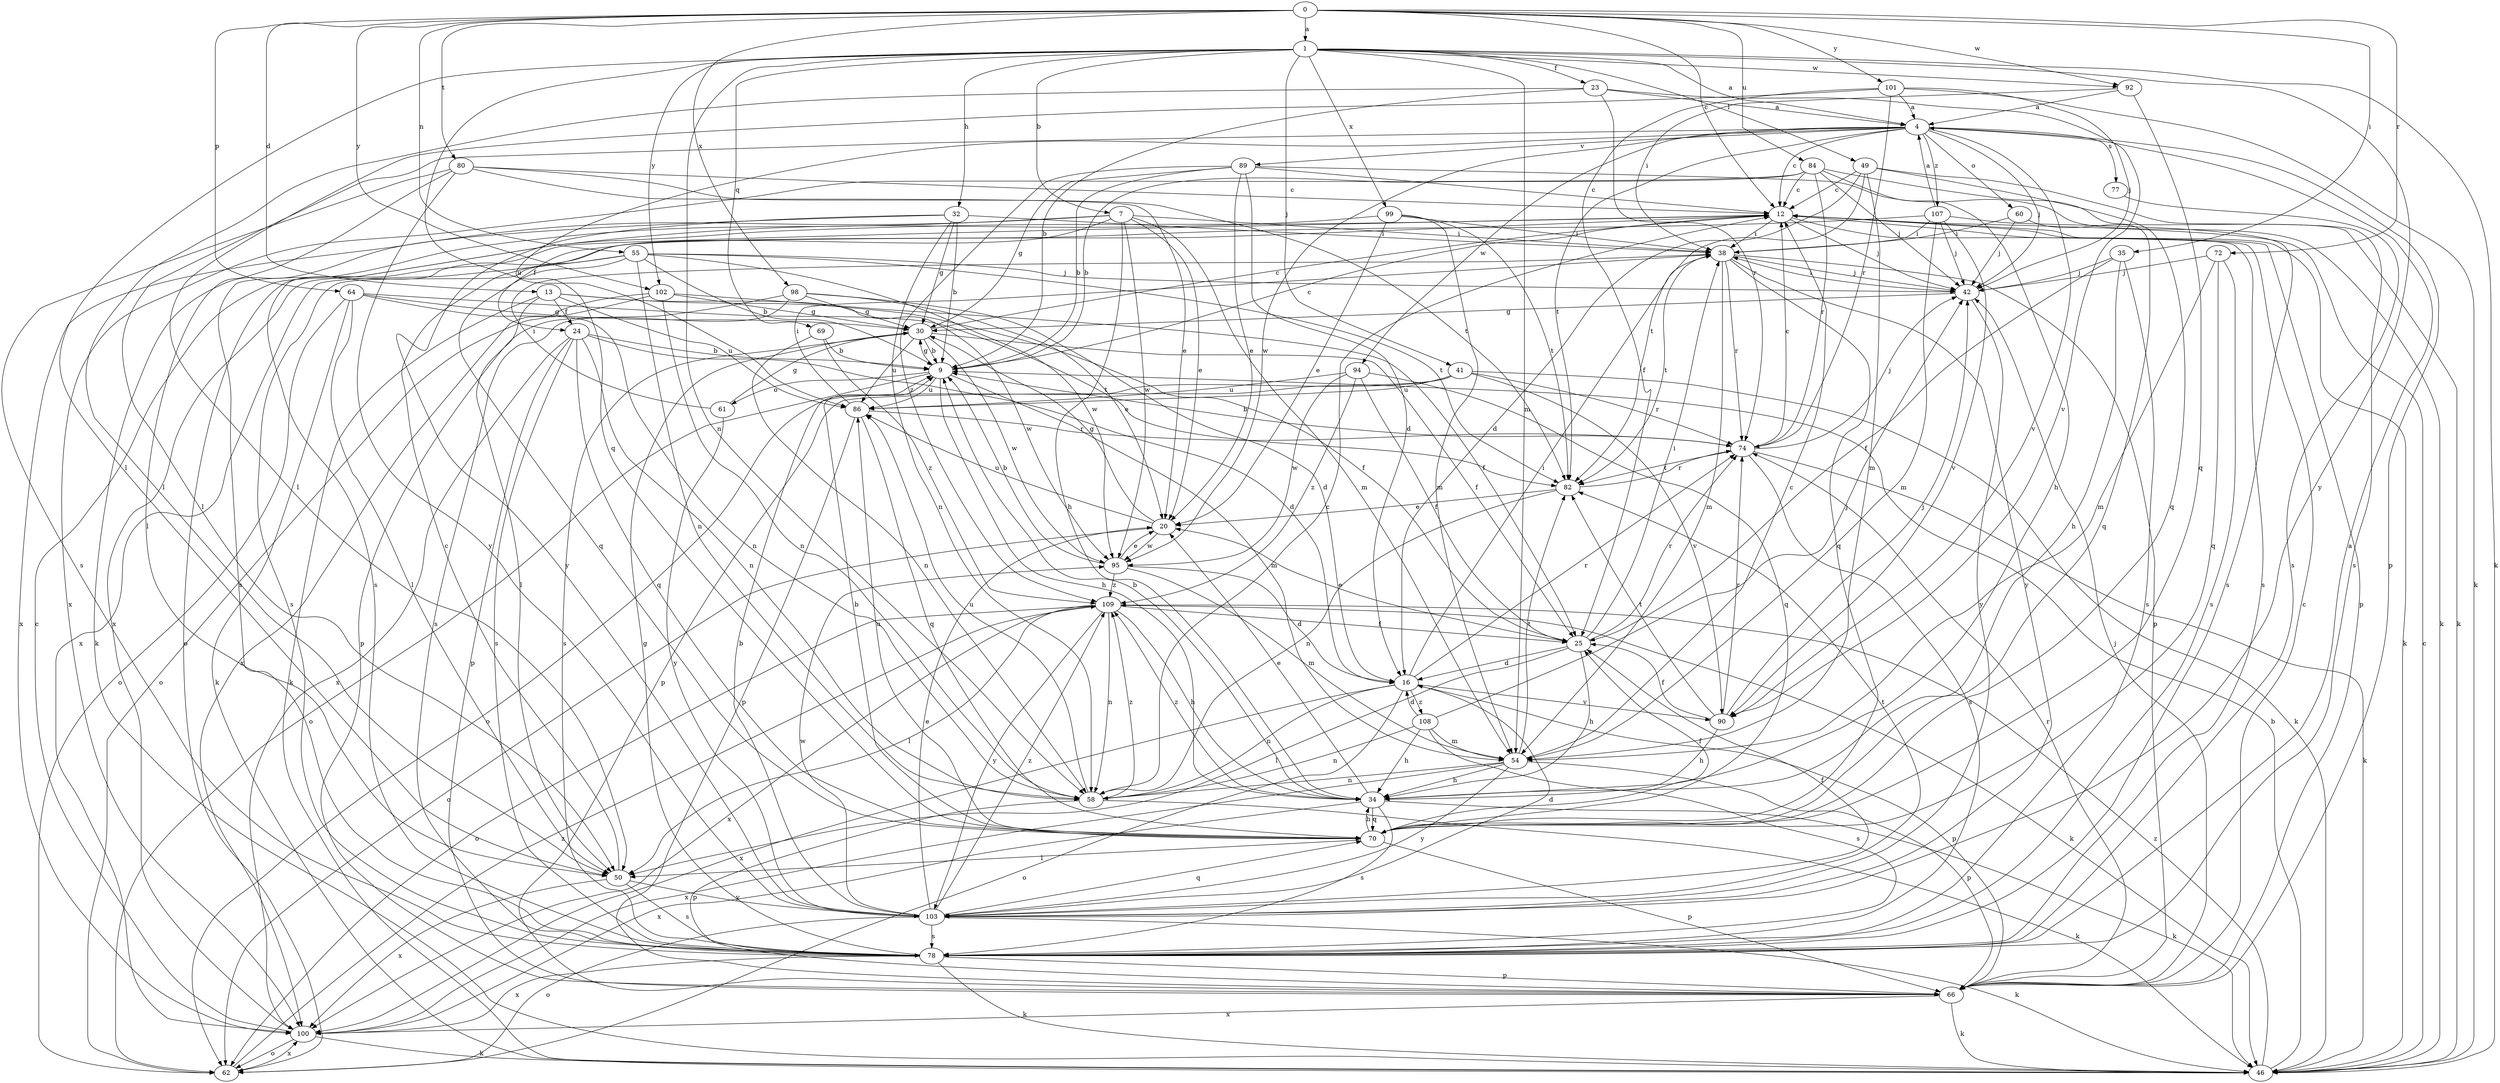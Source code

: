 strict digraph  {
0;
1;
4;
7;
9;
12;
13;
16;
20;
23;
24;
25;
30;
32;
34;
35;
38;
41;
42;
46;
49;
50;
54;
55;
58;
60;
61;
62;
64;
66;
69;
70;
72;
74;
77;
78;
80;
82;
84;
86;
89;
90;
92;
94;
95;
98;
99;
100;
101;
102;
103;
107;
108;
109;
0 -> 1  [label=a];
0 -> 12  [label=c];
0 -> 13  [label=d];
0 -> 35  [label=i];
0 -> 55  [label=n];
0 -> 64  [label=p];
0 -> 72  [label=r];
0 -> 80  [label=t];
0 -> 84  [label=u];
0 -> 92  [label=w];
0 -> 98  [label=x];
0 -> 101  [label=y];
0 -> 102  [label=y];
1 -> 4  [label=a];
1 -> 7  [label=b];
1 -> 23  [label=f];
1 -> 32  [label=h];
1 -> 41  [label=j];
1 -> 46  [label=k];
1 -> 49  [label=l];
1 -> 50  [label=l];
1 -> 54  [label=m];
1 -> 58  [label=n];
1 -> 69  [label=q];
1 -> 70  [label=q];
1 -> 92  [label=w];
1 -> 99  [label=x];
1 -> 102  [label=y];
1 -> 103  [label=y];
4 -> 12  [label=c];
4 -> 42  [label=j];
4 -> 50  [label=l];
4 -> 60  [label=o];
4 -> 66  [label=p];
4 -> 77  [label=s];
4 -> 82  [label=t];
4 -> 86  [label=u];
4 -> 89  [label=v];
4 -> 90  [label=v];
4 -> 94  [label=w];
4 -> 95  [label=w];
4 -> 107  [label=z];
7 -> 20  [label=e];
7 -> 24  [label=f];
7 -> 34  [label=h];
7 -> 38  [label=i];
7 -> 54  [label=m];
7 -> 78  [label=s];
7 -> 95  [label=w];
7 -> 100  [label=x];
9 -> 12  [label=c];
9 -> 30  [label=g];
9 -> 34  [label=h];
9 -> 54  [label=m];
9 -> 61  [label=o];
9 -> 62  [label=o];
9 -> 86  [label=u];
12 -> 38  [label=i];
12 -> 42  [label=j];
12 -> 46  [label=k];
12 -> 62  [label=o];
12 -> 66  [label=p];
12 -> 78  [label=s];
13 -> 24  [label=f];
13 -> 25  [label=f];
13 -> 46  [label=k];
13 -> 50  [label=l];
13 -> 86  [label=u];
13 -> 95  [label=w];
16 -> 38  [label=i];
16 -> 58  [label=n];
16 -> 62  [label=o];
16 -> 66  [label=p];
16 -> 74  [label=r];
16 -> 90  [label=v];
16 -> 100  [label=x];
16 -> 108  [label=z];
20 -> 30  [label=g];
20 -> 62  [label=o];
20 -> 86  [label=u];
20 -> 95  [label=w];
23 -> 4  [label=a];
23 -> 9  [label=b];
23 -> 50  [label=l];
23 -> 74  [label=r];
23 -> 90  [label=v];
24 -> 9  [label=b];
24 -> 16  [label=d];
24 -> 58  [label=n];
24 -> 66  [label=p];
24 -> 70  [label=q];
24 -> 78  [label=s];
24 -> 100  [label=x];
25 -> 16  [label=d];
25 -> 20  [label=e];
25 -> 34  [label=h];
25 -> 38  [label=i];
25 -> 50  [label=l];
25 -> 74  [label=r];
30 -> 9  [label=b];
30 -> 12  [label=c];
30 -> 25  [label=f];
30 -> 78  [label=s];
30 -> 86  [label=u];
30 -> 95  [label=w];
32 -> 9  [label=b];
32 -> 30  [label=g];
32 -> 38  [label=i];
32 -> 46  [label=k];
32 -> 58  [label=n];
32 -> 103  [label=y];
34 -> 9  [label=b];
34 -> 20  [label=e];
34 -> 46  [label=k];
34 -> 70  [label=q];
34 -> 78  [label=s];
34 -> 100  [label=x];
34 -> 109  [label=z];
35 -> 25  [label=f];
35 -> 34  [label=h];
35 -> 42  [label=j];
35 -> 78  [label=s];
38 -> 42  [label=j];
38 -> 54  [label=m];
38 -> 66  [label=p];
38 -> 70  [label=q];
38 -> 74  [label=r];
38 -> 82  [label=t];
38 -> 103  [label=y];
41 -> 46  [label=k];
41 -> 62  [label=o];
41 -> 66  [label=p];
41 -> 74  [label=r];
41 -> 86  [label=u];
41 -> 90  [label=v];
42 -> 30  [label=g];
42 -> 38  [label=i];
42 -> 103  [label=y];
46 -> 9  [label=b];
46 -> 12  [label=c];
46 -> 109  [label=z];
49 -> 12  [label=c];
49 -> 16  [label=d];
49 -> 54  [label=m];
49 -> 70  [label=q];
49 -> 78  [label=s];
49 -> 82  [label=t];
50 -> 12  [label=c];
50 -> 78  [label=s];
50 -> 100  [label=x];
50 -> 103  [label=y];
54 -> 12  [label=c];
54 -> 34  [label=h];
54 -> 58  [label=n];
54 -> 66  [label=p];
54 -> 82  [label=t];
54 -> 100  [label=x];
54 -> 103  [label=y];
55 -> 9  [label=b];
55 -> 42  [label=j];
55 -> 58  [label=n];
55 -> 70  [label=q];
55 -> 78  [label=s];
55 -> 82  [label=t];
55 -> 95  [label=w];
55 -> 100  [label=x];
58 -> 12  [label=c];
58 -> 46  [label=k];
58 -> 66  [label=p];
58 -> 86  [label=u];
58 -> 109  [label=z];
60 -> 38  [label=i];
60 -> 42  [label=j];
60 -> 70  [label=q];
61 -> 30  [label=g];
61 -> 38  [label=i];
61 -> 103  [label=y];
62 -> 100  [label=x];
62 -> 109  [label=z];
64 -> 30  [label=g];
64 -> 46  [label=k];
64 -> 50  [label=l];
64 -> 58  [label=n];
64 -> 62  [label=o];
64 -> 82  [label=t];
66 -> 12  [label=c];
66 -> 42  [label=j];
66 -> 46  [label=k];
66 -> 74  [label=r];
66 -> 100  [label=x];
69 -> 9  [label=b];
69 -> 58  [label=n];
69 -> 109  [label=z];
70 -> 9  [label=b];
70 -> 25  [label=f];
70 -> 34  [label=h];
70 -> 50  [label=l];
70 -> 66  [label=p];
70 -> 86  [label=u];
72 -> 42  [label=j];
72 -> 54  [label=m];
72 -> 70  [label=q];
72 -> 78  [label=s];
74 -> 9  [label=b];
74 -> 12  [label=c];
74 -> 42  [label=j];
74 -> 46  [label=k];
74 -> 78  [label=s];
74 -> 82  [label=t];
77 -> 78  [label=s];
78 -> 4  [label=a];
78 -> 30  [label=g];
78 -> 46  [label=k];
78 -> 66  [label=p];
78 -> 100  [label=x];
80 -> 12  [label=c];
80 -> 20  [label=e];
80 -> 50  [label=l];
80 -> 78  [label=s];
80 -> 82  [label=t];
80 -> 103  [label=y];
82 -> 20  [label=e];
82 -> 58  [label=n];
82 -> 74  [label=r];
84 -> 9  [label=b];
84 -> 12  [label=c];
84 -> 34  [label=h];
84 -> 42  [label=j];
84 -> 46  [label=k];
84 -> 74  [label=r];
84 -> 100  [label=x];
86 -> 38  [label=i];
86 -> 66  [label=p];
86 -> 70  [label=q];
86 -> 74  [label=r];
89 -> 9  [label=b];
89 -> 12  [label=c];
89 -> 16  [label=d];
89 -> 20  [label=e];
89 -> 30  [label=g];
89 -> 46  [label=k];
89 -> 109  [label=z];
90 -> 25  [label=f];
90 -> 34  [label=h];
90 -> 42  [label=j];
90 -> 74  [label=r];
90 -> 82  [label=t];
92 -> 4  [label=a];
92 -> 38  [label=i];
92 -> 70  [label=q];
94 -> 25  [label=f];
94 -> 70  [label=q];
94 -> 86  [label=u];
94 -> 95  [label=w];
94 -> 109  [label=z];
95 -> 9  [label=b];
95 -> 16  [label=d];
95 -> 20  [label=e];
95 -> 54  [label=m];
95 -> 109  [label=z];
98 -> 16  [label=d];
98 -> 20  [label=e];
98 -> 30  [label=g];
98 -> 66  [label=p];
98 -> 78  [label=s];
99 -> 20  [label=e];
99 -> 38  [label=i];
99 -> 54  [label=m];
99 -> 78  [label=s];
99 -> 82  [label=t];
100 -> 12  [label=c];
100 -> 46  [label=k];
100 -> 62  [label=o];
101 -> 4  [label=a];
101 -> 25  [label=f];
101 -> 42  [label=j];
101 -> 46  [label=k];
101 -> 50  [label=l];
101 -> 74  [label=r];
102 -> 25  [label=f];
102 -> 30  [label=g];
102 -> 58  [label=n];
102 -> 62  [label=o];
102 -> 100  [label=x];
103 -> 9  [label=b];
103 -> 16  [label=d];
103 -> 20  [label=e];
103 -> 25  [label=f];
103 -> 46  [label=k];
103 -> 62  [label=o];
103 -> 70  [label=q];
103 -> 78  [label=s];
103 -> 82  [label=t];
103 -> 95  [label=w];
103 -> 109  [label=z];
107 -> 4  [label=a];
107 -> 38  [label=i];
107 -> 42  [label=j];
107 -> 54  [label=m];
107 -> 78  [label=s];
107 -> 90  [label=v];
107 -> 100  [label=x];
108 -> 16  [label=d];
108 -> 34  [label=h];
108 -> 42  [label=j];
108 -> 54  [label=m];
108 -> 58  [label=n];
108 -> 78  [label=s];
109 -> 25  [label=f];
109 -> 34  [label=h];
109 -> 46  [label=k];
109 -> 50  [label=l];
109 -> 58  [label=n];
109 -> 62  [label=o];
109 -> 100  [label=x];
109 -> 103  [label=y];
}
